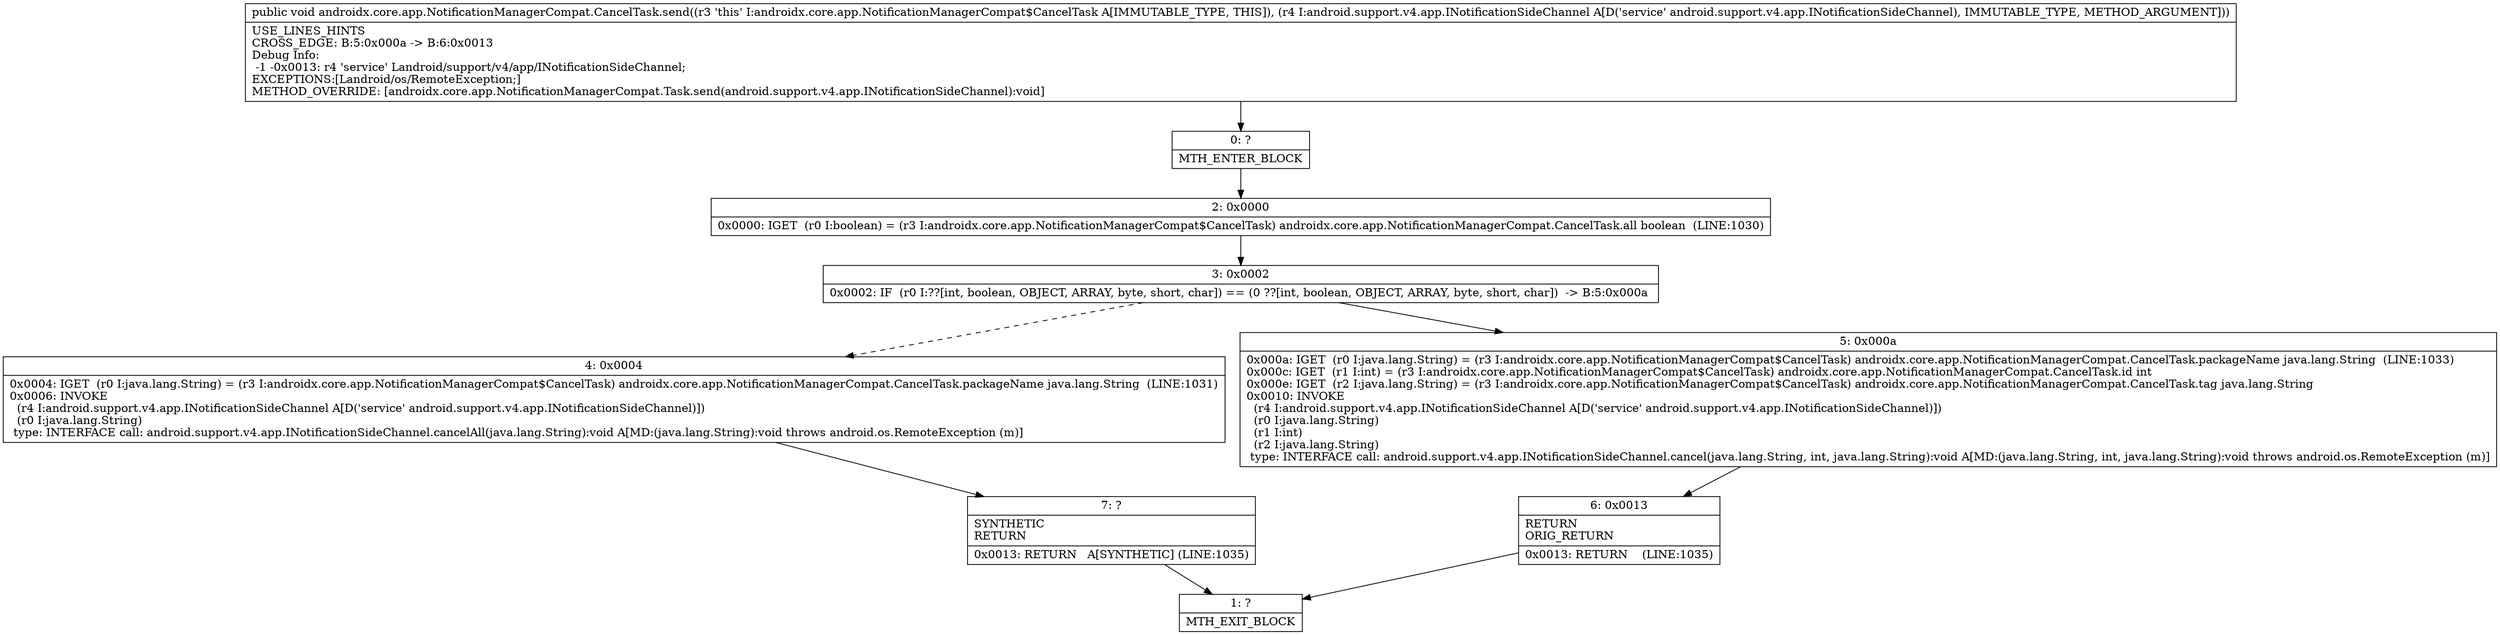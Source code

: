 digraph "CFG forandroidx.core.app.NotificationManagerCompat.CancelTask.send(Landroid\/support\/v4\/app\/INotificationSideChannel;)V" {
Node_0 [shape=record,label="{0\:\ ?|MTH_ENTER_BLOCK\l}"];
Node_2 [shape=record,label="{2\:\ 0x0000|0x0000: IGET  (r0 I:boolean) = (r3 I:androidx.core.app.NotificationManagerCompat$CancelTask) androidx.core.app.NotificationManagerCompat.CancelTask.all boolean  (LINE:1030)\l}"];
Node_3 [shape=record,label="{3\:\ 0x0002|0x0002: IF  (r0 I:??[int, boolean, OBJECT, ARRAY, byte, short, char]) == (0 ??[int, boolean, OBJECT, ARRAY, byte, short, char])  \-\> B:5:0x000a \l}"];
Node_4 [shape=record,label="{4\:\ 0x0004|0x0004: IGET  (r0 I:java.lang.String) = (r3 I:androidx.core.app.NotificationManagerCompat$CancelTask) androidx.core.app.NotificationManagerCompat.CancelTask.packageName java.lang.String  (LINE:1031)\l0x0006: INVOKE  \l  (r4 I:android.support.v4.app.INotificationSideChannel A[D('service' android.support.v4.app.INotificationSideChannel)])\l  (r0 I:java.lang.String)\l type: INTERFACE call: android.support.v4.app.INotificationSideChannel.cancelAll(java.lang.String):void A[MD:(java.lang.String):void throws android.os.RemoteException (m)]\l}"];
Node_7 [shape=record,label="{7\:\ ?|SYNTHETIC\lRETURN\l|0x0013: RETURN   A[SYNTHETIC] (LINE:1035)\l}"];
Node_1 [shape=record,label="{1\:\ ?|MTH_EXIT_BLOCK\l}"];
Node_5 [shape=record,label="{5\:\ 0x000a|0x000a: IGET  (r0 I:java.lang.String) = (r3 I:androidx.core.app.NotificationManagerCompat$CancelTask) androidx.core.app.NotificationManagerCompat.CancelTask.packageName java.lang.String  (LINE:1033)\l0x000c: IGET  (r1 I:int) = (r3 I:androidx.core.app.NotificationManagerCompat$CancelTask) androidx.core.app.NotificationManagerCompat.CancelTask.id int \l0x000e: IGET  (r2 I:java.lang.String) = (r3 I:androidx.core.app.NotificationManagerCompat$CancelTask) androidx.core.app.NotificationManagerCompat.CancelTask.tag java.lang.String \l0x0010: INVOKE  \l  (r4 I:android.support.v4.app.INotificationSideChannel A[D('service' android.support.v4.app.INotificationSideChannel)])\l  (r0 I:java.lang.String)\l  (r1 I:int)\l  (r2 I:java.lang.String)\l type: INTERFACE call: android.support.v4.app.INotificationSideChannel.cancel(java.lang.String, int, java.lang.String):void A[MD:(java.lang.String, int, java.lang.String):void throws android.os.RemoteException (m)]\l}"];
Node_6 [shape=record,label="{6\:\ 0x0013|RETURN\lORIG_RETURN\l|0x0013: RETURN    (LINE:1035)\l}"];
MethodNode[shape=record,label="{public void androidx.core.app.NotificationManagerCompat.CancelTask.send((r3 'this' I:androidx.core.app.NotificationManagerCompat$CancelTask A[IMMUTABLE_TYPE, THIS]), (r4 I:android.support.v4.app.INotificationSideChannel A[D('service' android.support.v4.app.INotificationSideChannel), IMMUTABLE_TYPE, METHOD_ARGUMENT]))  | USE_LINES_HINTS\lCROSS_EDGE: B:5:0x000a \-\> B:6:0x0013\lDebug Info:\l  \-1 \-0x0013: r4 'service' Landroid\/support\/v4\/app\/INotificationSideChannel;\lEXCEPTIONS:[Landroid\/os\/RemoteException;]\lMETHOD_OVERRIDE: [androidx.core.app.NotificationManagerCompat.Task.send(android.support.v4.app.INotificationSideChannel):void]\l}"];
MethodNode -> Node_0;Node_0 -> Node_2;
Node_2 -> Node_3;
Node_3 -> Node_4[style=dashed];
Node_3 -> Node_5;
Node_4 -> Node_7;
Node_7 -> Node_1;
Node_5 -> Node_6;
Node_6 -> Node_1;
}

